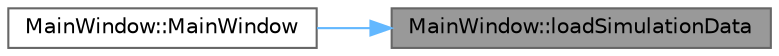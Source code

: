digraph "MainWindow::loadSimulationData"
{
 // LATEX_PDF_SIZE
  bgcolor="transparent";
  edge [fontname=Helvetica,fontsize=10,labelfontname=Helvetica,labelfontsize=10];
  node [fontname=Helvetica,fontsize=10,shape=box,height=0.2,width=0.4];
  rankdir="RL";
  Node1 [id="Node000001",label="MainWindow::loadSimulationData",height=0.2,width=0.4,color="gray40", fillcolor="grey60", style="filled", fontcolor="black",tooltip="Ładuje dane symulacyjne z podanego pliku."];
  Node1 -> Node2 [id="edge2_Node000001_Node000002",dir="back",color="steelblue1",style="solid",tooltip=" "];
  Node2 [id="Node000002",label="MainWindow::MainWindow",height=0.2,width=0.4,color="grey40", fillcolor="white", style="filled",URL="$d6/d1a/classMainWindow.html#a996c5a2b6f77944776856f08ec30858d",tooltip="Konstruktor klasy MainWindow."];
}
